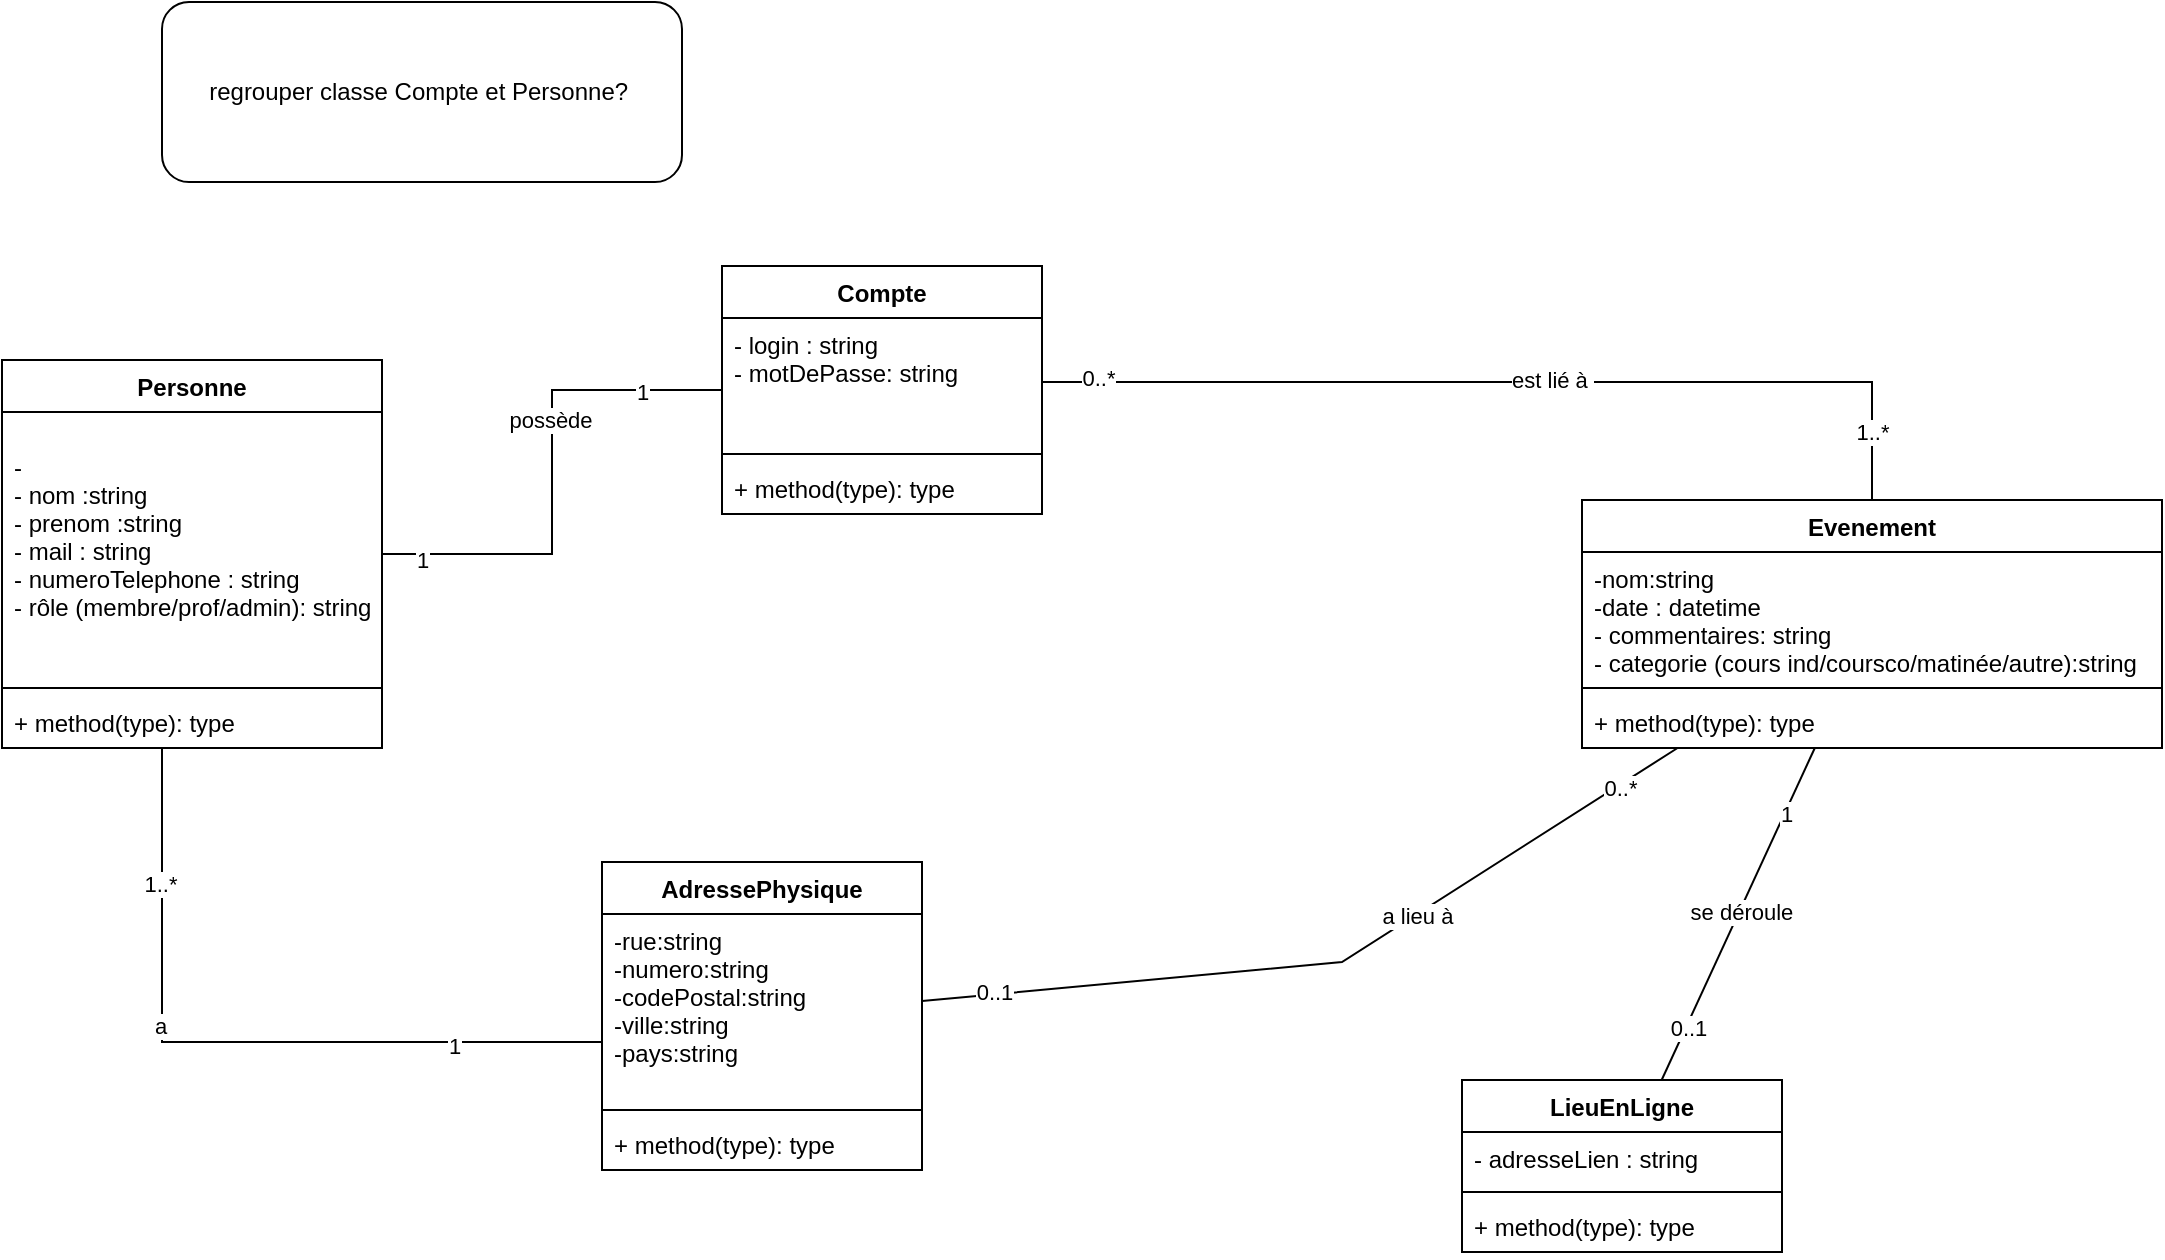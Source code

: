 <mxfile version="20.8.16" type="device"><diagram name="Page-1" id="Iy7L7cpcnscOpfLyAVtU"><mxGraphModel dx="2005" dy="1967" grid="1" gridSize="10" guides="1" tooltips="1" connect="1" arrows="1" fold="1" page="1" pageScale="1" pageWidth="827" pageHeight="1169" math="0" shadow="0"><root><mxCell id="0"/><mxCell id="1" parent="0"/><mxCell id="oclPTkVovW2Y4hYbsbyU-55" style="edgeStyle=orthogonalEdgeStyle;rounded=0;orthogonalLoop=1;jettySize=auto;html=1;endArrow=none;endFill=0;" parent="1" source="oclPTkVovW2Y4hYbsbyU-1" target="oclPTkVovW2Y4hYbsbyU-42" edge="1"><mxGeometry relative="1" as="geometry"/></mxCell><mxCell id="oclPTkVovW2Y4hYbsbyU-58" value="possède" style="edgeLabel;html=1;align=center;verticalAlign=middle;resizable=0;points=[];" parent="oclPTkVovW2Y4hYbsbyU-55" vertex="1" connectable="0"><mxGeometry x="-0.207" y="-1" relative="1" as="geometry"><mxPoint as="offset"/></mxGeometry></mxCell><mxCell id="oclPTkVovW2Y4hYbsbyU-61" value="1" style="edgeLabel;html=1;align=center;verticalAlign=middle;resizable=0;points=[];" parent="oclPTkVovW2Y4hYbsbyU-55" vertex="1" connectable="0"><mxGeometry x="0.843" y="3" relative="1" as="geometry"><mxPoint as="offset"/></mxGeometry></mxCell><mxCell id="oclPTkVovW2Y4hYbsbyU-72" value="1" style="edgeLabel;html=1;align=center;verticalAlign=middle;resizable=0;points=[];" parent="oclPTkVovW2Y4hYbsbyU-55" vertex="1" connectable="0"><mxGeometry x="-0.677" y="1" relative="1" as="geometry"><mxPoint as="offset"/></mxGeometry></mxCell><mxCell id="oclPTkVovW2Y4hYbsbyU-1" value="Compte" style="swimlane;fontStyle=1;align=center;verticalAlign=top;childLayout=stackLayout;horizontal=1;startSize=26;horizontalStack=0;resizeParent=1;resizeParentMax=0;resizeLast=0;collapsible=1;marginBottom=0;" parent="1" vertex="1"><mxGeometry x="30" y="92" width="160" height="124" as="geometry"/></mxCell><mxCell id="oclPTkVovW2Y4hYbsbyU-2" value="- login : string&#10;- motDePasse: string" style="text;strokeColor=none;fillColor=none;align=left;verticalAlign=top;spacingLeft=4;spacingRight=4;overflow=hidden;rotatable=0;points=[[0,0.5],[1,0.5]];portConstraint=eastwest;" parent="oclPTkVovW2Y4hYbsbyU-1" vertex="1"><mxGeometry y="26" width="160" height="64" as="geometry"/></mxCell><mxCell id="oclPTkVovW2Y4hYbsbyU-3" value="" style="line;strokeWidth=1;fillColor=none;align=left;verticalAlign=middle;spacingTop=-1;spacingLeft=3;spacingRight=3;rotatable=0;labelPosition=right;points=[];portConstraint=eastwest;strokeColor=inherit;" parent="oclPTkVovW2Y4hYbsbyU-1" vertex="1"><mxGeometry y="90" width="160" height="8" as="geometry"/></mxCell><mxCell id="oclPTkVovW2Y4hYbsbyU-4" value="+ method(type): type" style="text;strokeColor=none;fillColor=none;align=left;verticalAlign=top;spacingLeft=4;spacingRight=4;overflow=hidden;rotatable=0;points=[[0,0.5],[1,0.5]];portConstraint=eastwest;" parent="oclPTkVovW2Y4hYbsbyU-1" vertex="1"><mxGeometry y="98" width="160" height="26" as="geometry"/></mxCell><mxCell id="7laae3Ujq0hGEQwnTvU--1" style="edgeStyle=orthogonalEdgeStyle;rounded=0;orthogonalLoop=1;jettySize=auto;html=1;endArrow=none;endFill=0;" parent="1" source="oclPTkVovW2Y4hYbsbyU-42" target="oclPTkVovW2Y4hYbsbyU-122" edge="1"><mxGeometry relative="1" as="geometry"><Array as="points"><mxPoint x="-250" y="480"/></Array></mxGeometry></mxCell><mxCell id="7laae3Ujq0hGEQwnTvU--2" value="a" style="edgeLabel;html=1;align=center;verticalAlign=middle;resizable=0;points=[];" parent="7laae3Ujq0hGEQwnTvU--1" vertex="1" connectable="0"><mxGeometry x="-0.242" y="-1" relative="1" as="geometry"><mxPoint as="offset"/></mxGeometry></mxCell><mxCell id="7laae3Ujq0hGEQwnTvU--3" value="1" style="edgeLabel;html=1;align=center;verticalAlign=middle;resizable=0;points=[];" parent="7laae3Ujq0hGEQwnTvU--1" vertex="1" connectable="0"><mxGeometry x="0.594" y="-2" relative="1" as="geometry"><mxPoint as="offset"/></mxGeometry></mxCell><mxCell id="7laae3Ujq0hGEQwnTvU--4" value="1..*" style="edgeLabel;html=1;align=center;verticalAlign=middle;resizable=0;points=[];" parent="7laae3Ujq0hGEQwnTvU--1" vertex="1" connectable="0"><mxGeometry x="-0.63" y="-1" relative="1" as="geometry"><mxPoint as="offset"/></mxGeometry></mxCell><mxCell id="oclPTkVovW2Y4hYbsbyU-42" value="Personne" style="swimlane;fontStyle=1;align=center;verticalAlign=top;childLayout=stackLayout;horizontal=1;startSize=26;horizontalStack=0;resizeParent=1;resizeParentMax=0;resizeLast=0;collapsible=1;marginBottom=0;" parent="1" vertex="1"><mxGeometry x="-330" y="139" width="190" height="194" as="geometry"/></mxCell><mxCell id="oclPTkVovW2Y4hYbsbyU-43" value="&#10;- &#10;- nom :string&#10;- prenom :string&#10;- mail : string&#10;- numeroTelephone : string&#10;- rôle (membre/prof/admin): string&#10;&#10;" style="text;strokeColor=none;fillColor=none;align=left;verticalAlign=top;spacingLeft=4;spacingRight=4;overflow=hidden;rotatable=0;points=[[0,0.5],[1,0.5]];portConstraint=eastwest;" parent="oclPTkVovW2Y4hYbsbyU-42" vertex="1"><mxGeometry y="26" width="190" height="134" as="geometry"/></mxCell><mxCell id="oclPTkVovW2Y4hYbsbyU-44" value="" style="line;strokeWidth=1;fillColor=none;align=left;verticalAlign=middle;spacingTop=-1;spacingLeft=3;spacingRight=3;rotatable=0;labelPosition=right;points=[];portConstraint=eastwest;strokeColor=inherit;" parent="oclPTkVovW2Y4hYbsbyU-42" vertex="1"><mxGeometry y="160" width="190" height="8" as="geometry"/></mxCell><mxCell id="oclPTkVovW2Y4hYbsbyU-45" value="+ method(type): type" style="text;strokeColor=none;fillColor=none;align=left;verticalAlign=top;spacingLeft=4;spacingRight=4;overflow=hidden;rotatable=0;points=[[0,0.5],[1,0.5]];portConstraint=eastwest;" parent="oclPTkVovW2Y4hYbsbyU-42" vertex="1"><mxGeometry y="168" width="190" height="26" as="geometry"/></mxCell><mxCell id="9D4Uo2lI66QT9YmCV3IU-7" style="rounded=0;orthogonalLoop=1;jettySize=auto;html=1;elbow=vertical;startArrow=none;startFill=0;strokeColor=default;jumpStyle=none;endArrow=none;endFill=0;" parent="1" source="oclPTkVovW2Y4hYbsbyU-68" target="oclPTkVovW2Y4hYbsbyU-122" edge="1"><mxGeometry relative="1" as="geometry"><Array as="points"><mxPoint x="340" y="440"/></Array></mxGeometry></mxCell><mxCell id="9D4Uo2lI66QT9YmCV3IU-8" value="0..*" style="edgeLabel;html=1;align=center;verticalAlign=middle;resizable=0;points=[];" parent="9D4Uo2lI66QT9YmCV3IU-7" vertex="1" connectable="0"><mxGeometry x="-0.83" y="1" relative="1" as="geometry"><mxPoint as="offset"/></mxGeometry></mxCell><mxCell id="9D4Uo2lI66QT9YmCV3IU-9" value="0..1" style="edgeLabel;html=1;align=center;verticalAlign=middle;resizable=0;points=[];" parent="9D4Uo2lI66QT9YmCV3IU-7" vertex="1" connectable="0"><mxGeometry x="0.822" y="-1" relative="1" as="geometry"><mxPoint as="offset"/></mxGeometry></mxCell><mxCell id="9D4Uo2lI66QT9YmCV3IU-10" value="a lieu à&amp;nbsp;" style="edgeLabel;html=1;align=center;verticalAlign=middle;resizable=0;points=[];" parent="9D4Uo2lI66QT9YmCV3IU-7" vertex="1" connectable="0"><mxGeometry x="-0.249" y="1" relative="1" as="geometry"><mxPoint as="offset"/></mxGeometry></mxCell><mxCell id="9D4Uo2lI66QT9YmCV3IU-14" style="rounded=0;orthogonalLoop=1;jettySize=auto;html=1;endArrow=none;endFill=0;strokeColor=default;" parent="1" source="oclPTkVovW2Y4hYbsbyU-68" target="oclPTkVovW2Y4hYbsbyU-140" edge="1"><mxGeometry relative="1" as="geometry"/></mxCell><mxCell id="9D4Uo2lI66QT9YmCV3IU-15" value="se déroule&amp;nbsp;" style="edgeLabel;html=1;align=center;verticalAlign=middle;resizable=0;points=[];" parent="9D4Uo2lI66QT9YmCV3IU-14" vertex="1" connectable="0"><mxGeometry x="-0.022" y="2" relative="1" as="geometry"><mxPoint as="offset"/></mxGeometry></mxCell><mxCell id="9D4Uo2lI66QT9YmCV3IU-16" value="1" style="edgeLabel;html=1;align=center;verticalAlign=middle;resizable=0;points=[];" parent="9D4Uo2lI66QT9YmCV3IU-14" vertex="1" connectable="0"><mxGeometry x="-0.606" y="1" relative="1" as="geometry"><mxPoint as="offset"/></mxGeometry></mxCell><mxCell id="9D4Uo2lI66QT9YmCV3IU-17" value="0..1" style="edgeLabel;html=1;align=center;verticalAlign=middle;resizable=0;points=[];" parent="9D4Uo2lI66QT9YmCV3IU-14" vertex="1" connectable="0"><mxGeometry x="0.676" relative="1" as="geometry"><mxPoint y="1" as="offset"/></mxGeometry></mxCell><mxCell id="oclPTkVovW2Y4hYbsbyU-68" value="Evenement" style="swimlane;fontStyle=1;align=center;verticalAlign=top;childLayout=stackLayout;horizontal=1;startSize=26;horizontalStack=0;resizeParent=1;resizeParentMax=0;resizeLast=0;collapsible=1;marginBottom=0;" parent="1" vertex="1"><mxGeometry x="460" y="209" width="290" height="124" as="geometry"/></mxCell><mxCell id="oclPTkVovW2Y4hYbsbyU-69" value="-nom:string&#10;-date : datetime&#10;- commentaires: string&#10;- categorie (cours ind/coursco/matinée/autre):string&#10;- &#10;" style="text;strokeColor=none;fillColor=none;align=left;verticalAlign=top;spacingLeft=4;spacingRight=4;overflow=hidden;rotatable=0;points=[[0,0.5],[1,0.5]];portConstraint=eastwest;" parent="oclPTkVovW2Y4hYbsbyU-68" vertex="1"><mxGeometry y="26" width="290" height="64" as="geometry"/></mxCell><mxCell id="oclPTkVovW2Y4hYbsbyU-70" value="" style="line;strokeWidth=1;fillColor=none;align=left;verticalAlign=middle;spacingTop=-1;spacingLeft=3;spacingRight=3;rotatable=0;labelPosition=right;points=[];portConstraint=eastwest;strokeColor=inherit;" parent="oclPTkVovW2Y4hYbsbyU-68" vertex="1"><mxGeometry y="90" width="290" height="8" as="geometry"/></mxCell><mxCell id="oclPTkVovW2Y4hYbsbyU-71" value="+ method(type): type" style="text;strokeColor=none;fillColor=none;align=left;verticalAlign=top;spacingLeft=4;spacingRight=4;overflow=hidden;rotatable=0;points=[[0,0.5],[1,0.5]];portConstraint=eastwest;" parent="oclPTkVovW2Y4hYbsbyU-68" vertex="1"><mxGeometry y="98" width="290" height="26" as="geometry"/></mxCell><mxCell id="oclPTkVovW2Y4hYbsbyU-122" value="AdressePhysique" style="swimlane;fontStyle=1;align=center;verticalAlign=top;childLayout=stackLayout;horizontal=1;startSize=26;horizontalStack=0;resizeParent=1;resizeParentMax=0;resizeLast=0;collapsible=1;marginBottom=0;" parent="1" vertex="1"><mxGeometry x="-30" y="390" width="160" height="154" as="geometry"/></mxCell><mxCell id="oclPTkVovW2Y4hYbsbyU-123" value="-rue:string&#10;-numero:string&#10;-codePostal:string&#10;-ville:string&#10;-pays:string&#10;" style="text;strokeColor=none;fillColor=none;align=left;verticalAlign=top;spacingLeft=4;spacingRight=4;overflow=hidden;rotatable=0;points=[[0,0.5],[1,0.5]];portConstraint=eastwest;" parent="oclPTkVovW2Y4hYbsbyU-122" vertex="1"><mxGeometry y="26" width="160" height="94" as="geometry"/></mxCell><mxCell id="oclPTkVovW2Y4hYbsbyU-124" value="" style="line;strokeWidth=1;fillColor=none;align=left;verticalAlign=middle;spacingTop=-1;spacingLeft=3;spacingRight=3;rotatable=0;labelPosition=right;points=[];portConstraint=eastwest;strokeColor=inherit;" parent="oclPTkVovW2Y4hYbsbyU-122" vertex="1"><mxGeometry y="120" width="160" height="8" as="geometry"/></mxCell><mxCell id="oclPTkVovW2Y4hYbsbyU-125" value="+ method(type): type" style="text;strokeColor=none;fillColor=none;align=left;verticalAlign=top;spacingLeft=4;spacingRight=4;overflow=hidden;rotatable=0;points=[[0,0.5],[1,0.5]];portConstraint=eastwest;" parent="oclPTkVovW2Y4hYbsbyU-122" vertex="1"><mxGeometry y="128" width="160" height="26" as="geometry"/></mxCell><mxCell id="oclPTkVovW2Y4hYbsbyU-140" value="LieuEnLigne" style="swimlane;fontStyle=1;align=center;verticalAlign=top;childLayout=stackLayout;horizontal=1;startSize=26;horizontalStack=0;resizeParent=1;resizeParentMax=0;resizeLast=0;collapsible=1;marginBottom=0;" parent="1" vertex="1"><mxGeometry x="400" y="499" width="160" height="86" as="geometry"/></mxCell><mxCell id="oclPTkVovW2Y4hYbsbyU-141" value="- adresseLien : string" style="text;strokeColor=none;fillColor=none;align=left;verticalAlign=top;spacingLeft=4;spacingRight=4;overflow=hidden;rotatable=0;points=[[0,0.5],[1,0.5]];portConstraint=eastwest;" parent="oclPTkVovW2Y4hYbsbyU-140" vertex="1"><mxGeometry y="26" width="160" height="26" as="geometry"/></mxCell><mxCell id="oclPTkVovW2Y4hYbsbyU-142" value="" style="line;strokeWidth=1;fillColor=none;align=left;verticalAlign=middle;spacingTop=-1;spacingLeft=3;spacingRight=3;rotatable=0;labelPosition=right;points=[];portConstraint=eastwest;strokeColor=inherit;" parent="oclPTkVovW2Y4hYbsbyU-140" vertex="1"><mxGeometry y="52" width="160" height="8" as="geometry"/></mxCell><mxCell id="oclPTkVovW2Y4hYbsbyU-143" value="+ method(type): type" style="text;strokeColor=none;fillColor=none;align=left;verticalAlign=top;spacingLeft=4;spacingRight=4;overflow=hidden;rotatable=0;points=[[0,0.5],[1,0.5]];portConstraint=eastwest;" parent="oclPTkVovW2Y4hYbsbyU-140" vertex="1"><mxGeometry y="60" width="160" height="26" as="geometry"/></mxCell><mxCell id="oswRxTfQj3bNBJpg7s2J-1" style="edgeStyle=orthogonalEdgeStyle;rounded=0;orthogonalLoop=1;jettySize=auto;html=1;endArrow=none;endFill=0;" parent="1" source="oclPTkVovW2Y4hYbsbyU-2" target="oclPTkVovW2Y4hYbsbyU-68" edge="1"><mxGeometry relative="1" as="geometry"/></mxCell><mxCell id="oswRxTfQj3bNBJpg7s2J-3" value="1..*" style="edgeLabel;html=1;align=center;verticalAlign=middle;resizable=0;points=[];" parent="oswRxTfQj3bNBJpg7s2J-1" vertex="1" connectable="0"><mxGeometry x="0.855" relative="1" as="geometry"><mxPoint as="offset"/></mxGeometry></mxCell><mxCell id="oswRxTfQj3bNBJpg7s2J-4" value="0..*" style="edgeLabel;html=1;align=center;verticalAlign=middle;resizable=0;points=[];" parent="oswRxTfQj3bNBJpg7s2J-1" vertex="1" connectable="0"><mxGeometry x="-0.883" y="2" relative="1" as="geometry"><mxPoint as="offset"/></mxGeometry></mxCell><mxCell id="fiTYy4whCjO7SFPsDEbu-1" value="est lié à&amp;nbsp;" style="edgeLabel;html=1;align=center;verticalAlign=middle;resizable=0;points=[];" vertex="1" connectable="0" parent="oswRxTfQj3bNBJpg7s2J-1"><mxGeometry x="0.074" y="1" relative="1" as="geometry"><mxPoint as="offset"/></mxGeometry></mxCell><mxCell id="ZbqY4kVv8GgIgA2S-2PF-1" value="regrouper classe Compte et Personne?&amp;nbsp;" style="rounded=1;whiteSpace=wrap;html=1;" parent="1" vertex="1"><mxGeometry x="-250" y="-40" width="260" height="90" as="geometry"/></mxCell></root></mxGraphModel></diagram></mxfile>